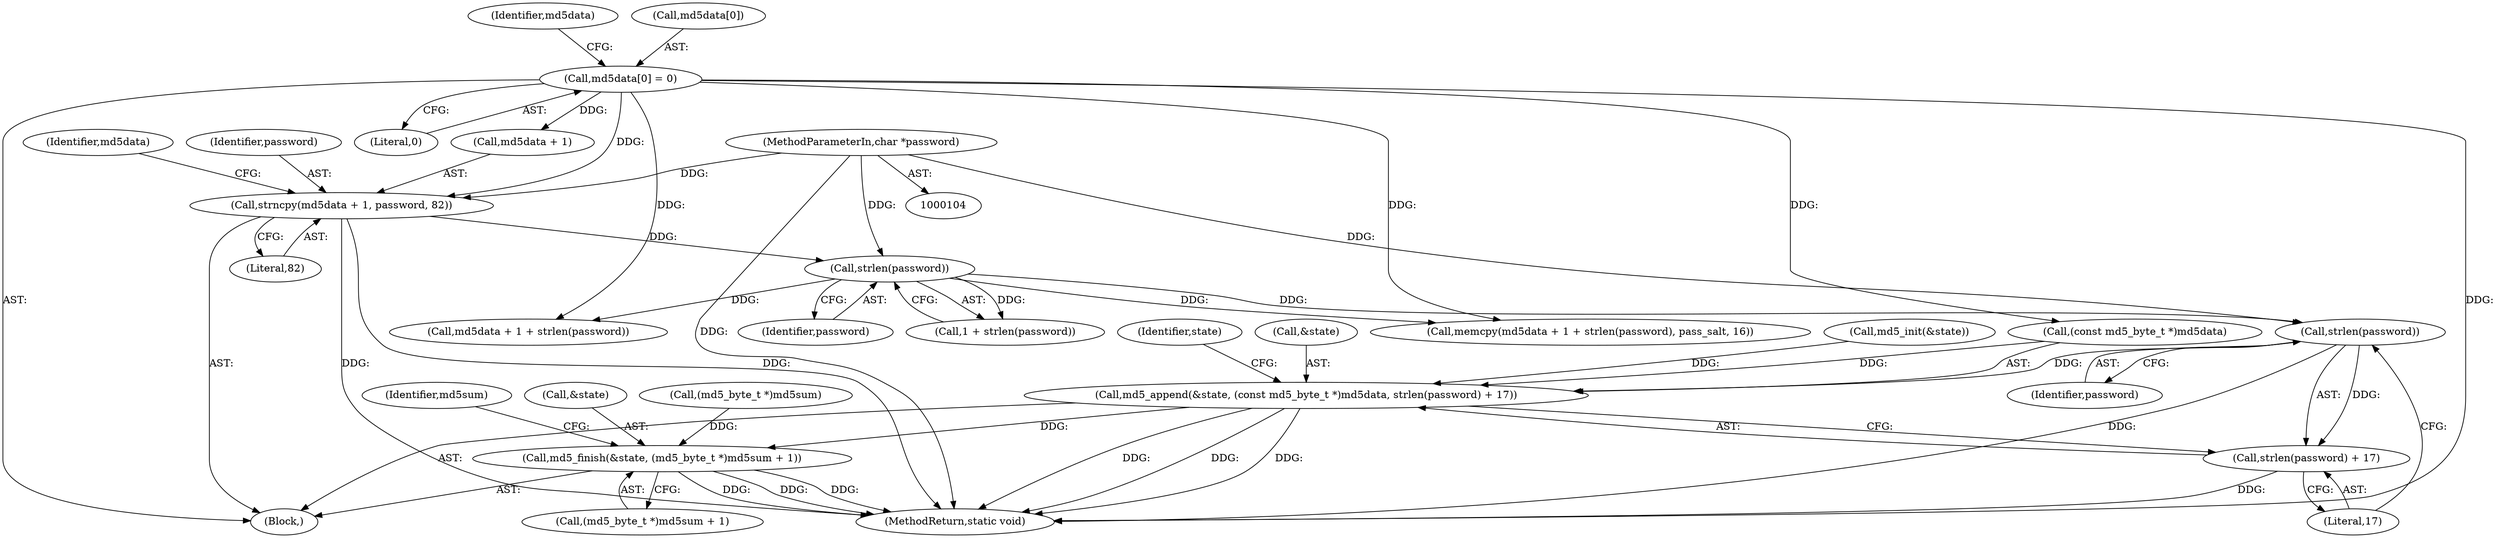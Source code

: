 digraph "0_MAC-Telnet_b69d11727d4f0f8cf719c79e3fb700f55ca03e9a_0@API" {
"1000169" [label="(Call,strlen(password))"];
"1000155" [label="(Call,strlen(password))"];
"1000139" [label="(Call,strncpy(md5data + 1, password, 82))"];
"1000134" [label="(Call,md5data[0] = 0)"];
"1000106" [label="(MethodParameterIn,char *password)"];
"1000162" [label="(Call,md5_append(&state, (const md5_byte_t *)md5data, strlen(password) + 17))"];
"1000172" [label="(Call,md5_finish(&state, (md5_byte_t *)md5sum + 1))"];
"1000168" [label="(Call,strlen(password) + 17)"];
"1000163" [label="(Call,&state)"];
"1000171" [label="(Literal,17)"];
"1000264" [label="(MethodReturn,static void)"];
"1000107" [label="(Block,)"];
"1000141" [label="(Identifier,md5data)"];
"1000138" [label="(Literal,0)"];
"1000159" [label="(Call,md5_init(&state))"];
"1000155" [label="(Call,strlen(password))"];
"1000169" [label="(Call,strlen(password))"];
"1000106" [label="(MethodParameterIn,char *password)"];
"1000134" [label="(Call,md5data[0] = 0)"];
"1000140" [label="(Call,md5data + 1)"];
"1000151" [label="(Call,md5data + 1 + strlen(password))"];
"1000156" [label="(Identifier,password)"];
"1000176" [label="(Call,(md5_byte_t *)md5sum)"];
"1000150" [label="(Call,memcpy(md5data + 1 + strlen(password), pass_salt, 16))"];
"1000162" [label="(Call,md5_append(&state, (const md5_byte_t *)md5data, strlen(password) + 17))"];
"1000172" [label="(Call,md5_finish(&state, (md5_byte_t *)md5sum + 1))"];
"1000135" [label="(Call,md5data[0])"];
"1000165" [label="(Call,(const md5_byte_t *)md5data)"];
"1000182" [label="(Identifier,md5sum)"];
"1000147" [label="(Identifier,md5data)"];
"1000170" [label="(Identifier,password)"];
"1000174" [label="(Identifier,state)"];
"1000153" [label="(Call,1 + strlen(password))"];
"1000173" [label="(Call,&state)"];
"1000168" [label="(Call,strlen(password) + 17)"];
"1000144" [label="(Literal,82)"];
"1000139" [label="(Call,strncpy(md5data + 1, password, 82))"];
"1000175" [label="(Call,(md5_byte_t *)md5sum + 1)"];
"1000143" [label="(Identifier,password)"];
"1000169" -> "1000168"  [label="AST: "];
"1000169" -> "1000170"  [label="CFG: "];
"1000170" -> "1000169"  [label="AST: "];
"1000171" -> "1000169"  [label="CFG: "];
"1000169" -> "1000264"  [label="DDG: "];
"1000169" -> "1000162"  [label="DDG: "];
"1000169" -> "1000168"  [label="DDG: "];
"1000155" -> "1000169"  [label="DDG: "];
"1000106" -> "1000169"  [label="DDG: "];
"1000155" -> "1000153"  [label="AST: "];
"1000155" -> "1000156"  [label="CFG: "];
"1000156" -> "1000155"  [label="AST: "];
"1000153" -> "1000155"  [label="CFG: "];
"1000155" -> "1000150"  [label="DDG: "];
"1000155" -> "1000151"  [label="DDG: "];
"1000155" -> "1000153"  [label="DDG: "];
"1000139" -> "1000155"  [label="DDG: "];
"1000106" -> "1000155"  [label="DDG: "];
"1000139" -> "1000107"  [label="AST: "];
"1000139" -> "1000144"  [label="CFG: "];
"1000140" -> "1000139"  [label="AST: "];
"1000143" -> "1000139"  [label="AST: "];
"1000144" -> "1000139"  [label="AST: "];
"1000147" -> "1000139"  [label="CFG: "];
"1000139" -> "1000264"  [label="DDG: "];
"1000139" -> "1000264"  [label="DDG: "];
"1000134" -> "1000139"  [label="DDG: "];
"1000106" -> "1000139"  [label="DDG: "];
"1000134" -> "1000107"  [label="AST: "];
"1000134" -> "1000138"  [label="CFG: "];
"1000135" -> "1000134"  [label="AST: "];
"1000138" -> "1000134"  [label="AST: "];
"1000141" -> "1000134"  [label="CFG: "];
"1000134" -> "1000264"  [label="DDG: "];
"1000134" -> "1000140"  [label="DDG: "];
"1000134" -> "1000150"  [label="DDG: "];
"1000134" -> "1000151"  [label="DDG: "];
"1000134" -> "1000165"  [label="DDG: "];
"1000106" -> "1000104"  [label="AST: "];
"1000106" -> "1000264"  [label="DDG: "];
"1000162" -> "1000107"  [label="AST: "];
"1000162" -> "1000168"  [label="CFG: "];
"1000163" -> "1000162"  [label="AST: "];
"1000165" -> "1000162"  [label="AST: "];
"1000168" -> "1000162"  [label="AST: "];
"1000174" -> "1000162"  [label="CFG: "];
"1000162" -> "1000264"  [label="DDG: "];
"1000162" -> "1000264"  [label="DDG: "];
"1000162" -> "1000264"  [label="DDG: "];
"1000159" -> "1000162"  [label="DDG: "];
"1000165" -> "1000162"  [label="DDG: "];
"1000162" -> "1000172"  [label="DDG: "];
"1000172" -> "1000107"  [label="AST: "];
"1000172" -> "1000175"  [label="CFG: "];
"1000173" -> "1000172"  [label="AST: "];
"1000175" -> "1000172"  [label="AST: "];
"1000182" -> "1000172"  [label="CFG: "];
"1000172" -> "1000264"  [label="DDG: "];
"1000172" -> "1000264"  [label="DDG: "];
"1000172" -> "1000264"  [label="DDG: "];
"1000176" -> "1000172"  [label="DDG: "];
"1000168" -> "1000171"  [label="CFG: "];
"1000171" -> "1000168"  [label="AST: "];
"1000168" -> "1000264"  [label="DDG: "];
}
